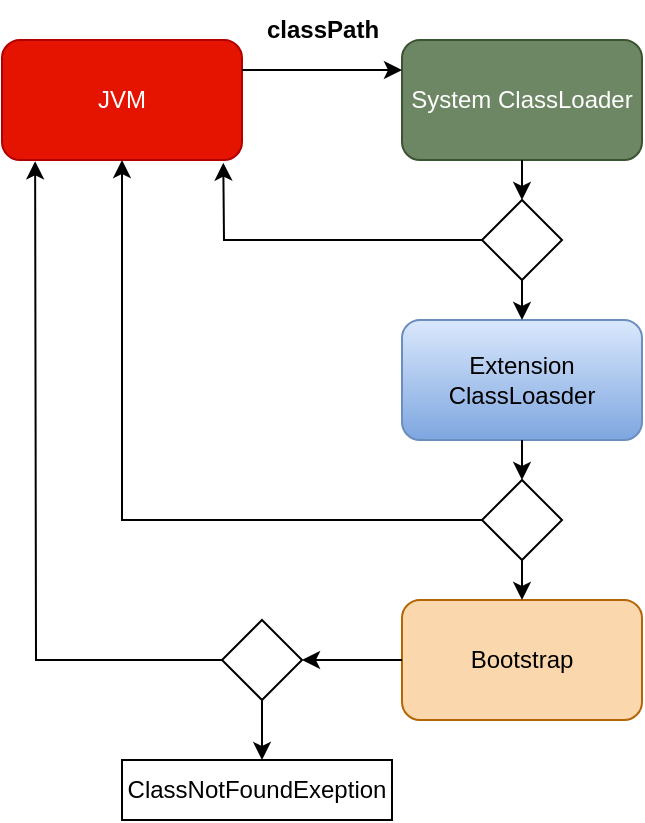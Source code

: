 <mxfile version="20.8.9" type="github">
  <diagram id="weZr_IRmZVDHQjZT3fmE" name="Страница 1">
    <mxGraphModel dx="934" dy="448" grid="1" gridSize="10" guides="1" tooltips="1" connect="1" arrows="1" fold="1" page="1" pageScale="1" pageWidth="827" pageHeight="1169" math="0" shadow="0">
      <root>
        <mxCell id="0" />
        <mxCell id="1" parent="0" />
        <mxCell id="PmpITGEGqrALNooB3avP-1" value="JVM" style="rounded=1;whiteSpace=wrap;html=1;fillColor=#e51400;fontColor=#ffffff;strokeColor=#B20000;" vertex="1" parent="1">
          <mxGeometry x="80" y="80" width="120" height="60" as="geometry" />
        </mxCell>
        <mxCell id="PmpITGEGqrALNooB3avP-2" value="System ClassLoader" style="rounded=1;whiteSpace=wrap;html=1;fillColor=#6d8764;fontColor=#ffffff;strokeColor=#3A5431;" vertex="1" parent="1">
          <mxGeometry x="280" y="80" width="120" height="60" as="geometry" />
        </mxCell>
        <mxCell id="PmpITGEGqrALNooB3avP-3" value="Extension ClassLoasder" style="rounded=1;whiteSpace=wrap;html=1;fillColor=#dae8fc;strokeColor=#6c8ebf;gradientColor=#7ea6e0;" vertex="1" parent="1">
          <mxGeometry x="280" y="220" width="120" height="60" as="geometry" />
        </mxCell>
        <mxCell id="PmpITGEGqrALNooB3avP-4" value="Bootstrap" style="rounded=1;whiteSpace=wrap;html=1;fillColor=#fad7ac;strokeColor=#b46504;" vertex="1" parent="1">
          <mxGeometry x="280" y="360" width="120" height="60" as="geometry" />
        </mxCell>
        <mxCell id="PmpITGEGqrALNooB3avP-5" value="" style="endArrow=classic;html=1;rounded=0;exitX=1;exitY=0.25;exitDx=0;exitDy=0;entryX=0;entryY=0.25;entryDx=0;entryDy=0;" edge="1" parent="1" source="PmpITGEGqrALNooB3avP-1" target="PmpITGEGqrALNooB3avP-2">
          <mxGeometry width="50" height="50" relative="1" as="geometry">
            <mxPoint x="380" y="250" as="sourcePoint" />
            <mxPoint x="430" y="200" as="targetPoint" />
          </mxGeometry>
        </mxCell>
        <mxCell id="PmpITGEGqrALNooB3avP-6" value="" style="rhombus;whiteSpace=wrap;html=1;" vertex="1" parent="1">
          <mxGeometry x="320" y="160" width="40" height="40" as="geometry" />
        </mxCell>
        <mxCell id="PmpITGEGqrALNooB3avP-7" value="" style="rhombus;whiteSpace=wrap;html=1;" vertex="1" parent="1">
          <mxGeometry x="320" y="300" width="40" height="40" as="geometry" />
        </mxCell>
        <mxCell id="PmpITGEGqrALNooB3avP-8" value="" style="endArrow=classic;html=1;rounded=0;exitX=0.5;exitY=1;exitDx=0;exitDy=0;" edge="1" parent="1" source="PmpITGEGqrALNooB3avP-2" target="PmpITGEGqrALNooB3avP-6">
          <mxGeometry width="50" height="50" relative="1" as="geometry">
            <mxPoint x="380" y="250" as="sourcePoint" />
            <mxPoint x="430" y="200" as="targetPoint" />
          </mxGeometry>
        </mxCell>
        <mxCell id="PmpITGEGqrALNooB3avP-10" value="" style="endArrow=classic;html=1;rounded=0;exitX=0.5;exitY=1;exitDx=0;exitDy=0;entryX=0.5;entryY=0;entryDx=0;entryDy=0;" edge="1" parent="1" source="PmpITGEGqrALNooB3avP-6" target="PmpITGEGqrALNooB3avP-3">
          <mxGeometry width="50" height="50" relative="1" as="geometry">
            <mxPoint x="380" y="250" as="sourcePoint" />
            <mxPoint x="430" y="200" as="targetPoint" />
          </mxGeometry>
        </mxCell>
        <mxCell id="PmpITGEGqrALNooB3avP-11" value="" style="endArrow=classic;html=1;rounded=0;exitX=0;exitY=0.5;exitDx=0;exitDy=0;entryX=0.922;entryY=1.022;entryDx=0;entryDy=0;entryPerimeter=0;" edge="1" parent="1" source="PmpITGEGqrALNooB3avP-6" target="PmpITGEGqrALNooB3avP-1">
          <mxGeometry width="50" height="50" relative="1" as="geometry">
            <mxPoint x="380" y="250" as="sourcePoint" />
            <mxPoint x="190" y="150" as="targetPoint" />
            <Array as="points">
              <mxPoint x="191" y="180" />
            </Array>
          </mxGeometry>
        </mxCell>
        <mxCell id="PmpITGEGqrALNooB3avP-12" value="" style="endArrow=classic;html=1;rounded=0;exitX=0.5;exitY=1;exitDx=0;exitDy=0;" edge="1" parent="1" source="PmpITGEGqrALNooB3avP-3" target="PmpITGEGqrALNooB3avP-7">
          <mxGeometry width="50" height="50" relative="1" as="geometry">
            <mxPoint x="380" y="250" as="sourcePoint" />
            <mxPoint x="430" y="200" as="targetPoint" />
          </mxGeometry>
        </mxCell>
        <mxCell id="PmpITGEGqrALNooB3avP-13" value="" style="endArrow=classic;html=1;rounded=0;exitX=0;exitY=0.5;exitDx=0;exitDy=0;entryX=0.5;entryY=1;entryDx=0;entryDy=0;" edge="1" parent="1" source="PmpITGEGqrALNooB3avP-7" target="PmpITGEGqrALNooB3avP-1">
          <mxGeometry width="50" height="50" relative="1" as="geometry">
            <mxPoint x="280" y="360" as="sourcePoint" />
            <mxPoint x="330" y="310" as="targetPoint" />
            <Array as="points">
              <mxPoint x="140" y="320" />
            </Array>
          </mxGeometry>
        </mxCell>
        <mxCell id="PmpITGEGqrALNooB3avP-14" value="" style="endArrow=classic;html=1;rounded=0;exitX=0.5;exitY=1;exitDx=0;exitDy=0;entryX=0.5;entryY=0;entryDx=0;entryDy=0;" edge="1" parent="1" source="PmpITGEGqrALNooB3avP-7" target="PmpITGEGqrALNooB3avP-4">
          <mxGeometry width="50" height="50" relative="1" as="geometry">
            <mxPoint x="270" y="310" as="sourcePoint" />
            <mxPoint x="320" y="260" as="targetPoint" />
          </mxGeometry>
        </mxCell>
        <mxCell id="PmpITGEGqrALNooB3avP-16" value="" style="rhombus;whiteSpace=wrap;html=1;" vertex="1" parent="1">
          <mxGeometry x="190" y="370" width="40" height="40" as="geometry" />
        </mxCell>
        <mxCell id="PmpITGEGqrALNooB3avP-17" value="ClassNotFoundExeption&lt;br&gt;" style="rounded=0;whiteSpace=wrap;html=1;" vertex="1" parent="1">
          <mxGeometry x="140" y="440" width="135" height="30" as="geometry" />
        </mxCell>
        <mxCell id="PmpITGEGqrALNooB3avP-19" value="" style="endArrow=classic;html=1;rounded=0;exitX=0;exitY=0.5;exitDx=0;exitDy=0;entryX=1;entryY=0.5;entryDx=0;entryDy=0;" edge="1" parent="1" source="PmpITGEGqrALNooB3avP-4" target="PmpITGEGqrALNooB3avP-16">
          <mxGeometry width="50" height="50" relative="1" as="geometry">
            <mxPoint x="270" y="310" as="sourcePoint" />
            <mxPoint x="320" y="260" as="targetPoint" />
          </mxGeometry>
        </mxCell>
        <mxCell id="PmpITGEGqrALNooB3avP-20" value="" style="endArrow=classic;html=1;rounded=0;exitX=0;exitY=0.5;exitDx=0;exitDy=0;entryX=0.138;entryY=1.011;entryDx=0;entryDy=0;entryPerimeter=0;" edge="1" parent="1" source="PmpITGEGqrALNooB3avP-16" target="PmpITGEGqrALNooB3avP-1">
          <mxGeometry width="50" height="50" relative="1" as="geometry">
            <mxPoint x="270" y="310" as="sourcePoint" />
            <mxPoint x="320" y="260" as="targetPoint" />
            <Array as="points">
              <mxPoint x="97" y="390" />
            </Array>
          </mxGeometry>
        </mxCell>
        <mxCell id="PmpITGEGqrALNooB3avP-21" value="" style="endArrow=classic;html=1;rounded=0;exitX=0.5;exitY=1;exitDx=0;exitDy=0;" edge="1" parent="1" source="PmpITGEGqrALNooB3avP-16">
          <mxGeometry width="50" height="50" relative="1" as="geometry">
            <mxPoint x="270" y="300" as="sourcePoint" />
            <mxPoint x="210" y="440" as="targetPoint" />
          </mxGeometry>
        </mxCell>
        <mxCell id="PmpITGEGqrALNooB3avP-23" value="classPath" style="text;html=1;align=center;verticalAlign=middle;resizable=0;points=[];autosize=1;strokeColor=none;fillColor=none;fontStyle=1" vertex="1" parent="1">
          <mxGeometry x="200" y="60" width="80" height="30" as="geometry" />
        </mxCell>
      </root>
    </mxGraphModel>
  </diagram>
</mxfile>
